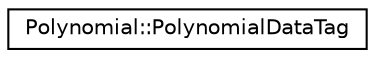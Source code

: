digraph "Graphical Class Hierarchy"
{
  edge [fontname="Helvetica",fontsize="10",labelfontname="Helvetica",labelfontsize="10"];
  node [fontname="Helvetica",fontsize="10",shape=record];
  rankdir="LR";
  Node0 [label="Polynomial::PolynomialDataTag",height=0.2,width=0.4,color="black", fillcolor="white", style="filled",URL="$structPolynomial_1_1PolynomialDataTag.html"];
}
